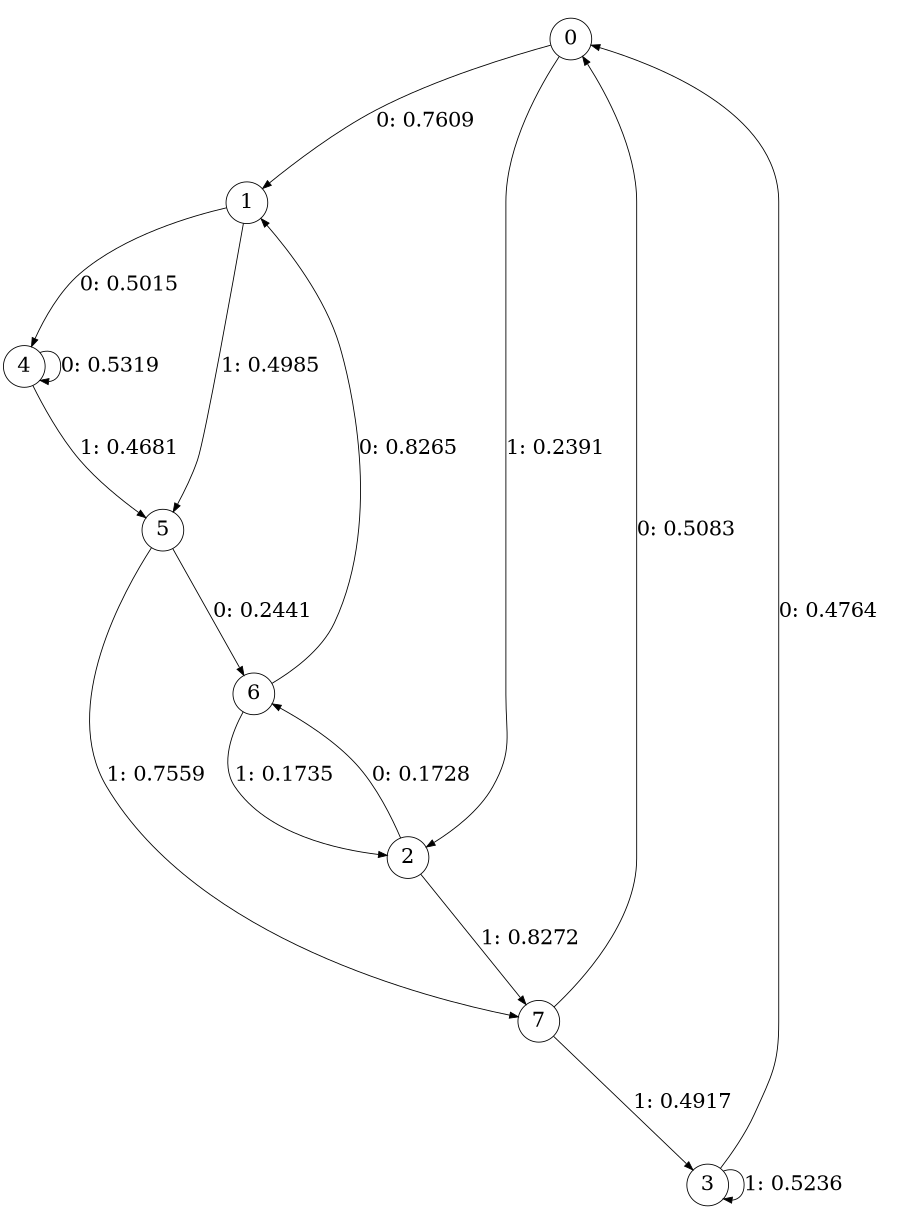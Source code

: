 digraph "ch17concat_phase3_L3" {
size = "6,8.5";
ratio = "fill";
node [shape = circle];
node [fontsize = 24];
edge [fontsize = 24];
0 -> 1 [label = "0: 0.7609   "];
0 -> 2 [label = "1: 0.2391   "];
1 -> 4 [label = "0: 0.5015   "];
1 -> 5 [label = "1: 0.4985   "];
2 -> 6 [label = "0: 0.1728   "];
2 -> 7 [label = "1: 0.8272   "];
3 -> 0 [label = "0: 0.4764   "];
3 -> 3 [label = "1: 0.5236   "];
4 -> 4 [label = "0: 0.5319   "];
4 -> 5 [label = "1: 0.4681   "];
5 -> 6 [label = "0: 0.2441   "];
5 -> 7 [label = "1: 0.7559   "];
6 -> 1 [label = "0: 0.8265   "];
6 -> 2 [label = "1: 0.1735   "];
7 -> 0 [label = "0: 0.5083   "];
7 -> 3 [label = "1: 0.4917   "];
}